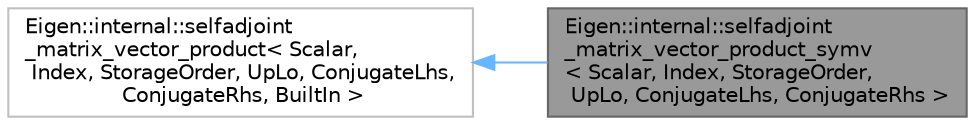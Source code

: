 digraph "Eigen::internal::selfadjoint_matrix_vector_product_symv&lt; Scalar, Index, StorageOrder, UpLo, ConjugateLhs, ConjugateRhs &gt;"
{
 // LATEX_PDF_SIZE
  bgcolor="transparent";
  edge [fontname=Helvetica,fontsize=10,labelfontname=Helvetica,labelfontsize=10];
  node [fontname=Helvetica,fontsize=10,shape=box,height=0.2,width=0.4];
  rankdir="LR";
  Node1 [id="Node000001",label="Eigen::internal::selfadjoint\l_matrix_vector_product_symv\l\< Scalar, Index, StorageOrder,\l UpLo, ConjugateLhs, ConjugateRhs \>",height=0.2,width=0.4,color="gray40", fillcolor="grey60", style="filled", fontcolor="black",tooltip=" "];
  Node2 -> Node1 [id="edge2_Node000001_Node000002",dir="back",color="steelblue1",style="solid",tooltip=" "];
  Node2 [id="Node000002",label="Eigen::internal::selfadjoint\l_matrix_vector_product\< Scalar,\l Index, StorageOrder, UpLo, ConjugateLhs,\l ConjugateRhs, BuiltIn \>",height=0.2,width=0.4,color="grey75", fillcolor="white", style="filled",URL="$structEigen_1_1internal_1_1selfadjoint__matrix__vector__product.html",tooltip=" "];
}
